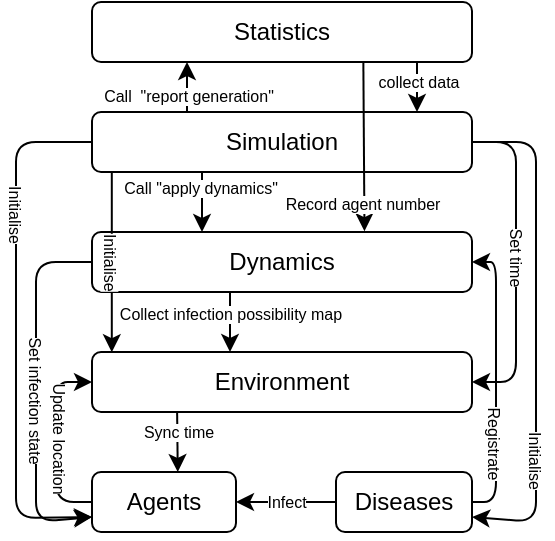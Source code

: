 <mxfile scale="8" border="0">
    <diagram id="FyCsB_sldOff4jIcLmJ8" name="Page-1">
        <mxGraphModel dx="358" dy="360" grid="1" gridSize="10" guides="1" tooltips="1" connect="1" arrows="1" fold="1" page="0" pageScale="1" pageWidth="827" pageHeight="1169" background="none" math="0" shadow="0">
            <root>
                <mxCell id="0"/>
                <mxCell id="1" parent="0"/>
                <mxCell id="13" style="edgeStyle=none;html=1;fontSize=8;entryX=0;entryY=0.5;entryDx=0;entryDy=0;fontFamily=Helvetica;" parent="1" source="2" target="6" edge="1">
                    <mxGeometry relative="1" as="geometry">
                        <mxPoint x="278" y="570" as="targetPoint"/>
                        <Array as="points">
                            <mxPoint x="310" y="570"/>
                            <mxPoint x="310" y="510"/>
                        </Array>
                    </mxGeometry>
                </mxCell>
                <mxCell id="14" value="Update location" style="edgeLabel;html=1;align=center;verticalAlign=middle;resizable=0;points=[];fontSize=8;rotation=90;" parent="13" vertex="1" connectable="0">
                    <mxGeometry x="-0.049" y="1" relative="1" as="geometry">
                        <mxPoint x="3" y="-5" as="offset"/>
                    </mxGeometry>
                </mxCell>
                <mxCell id="2" value="Agents&lt;br&gt;" style="rounded=1;whiteSpace=wrap;html=1;fontFamily=Helvetica;" parent="1" vertex="1">
                    <mxGeometry x="328" y="555" width="72" height="30" as="geometry"/>
                </mxCell>
                <mxCell id="21" value="Infect" style="edgeStyle=none;html=1;exitX=0;exitY=0.5;exitDx=0;exitDy=0;entryX=1;entryY=0.5;entryDx=0;entryDy=0;fontSize=8;fontFamily=Helvetica;" parent="1" source="4" target="2" edge="1">
                    <mxGeometry relative="1" as="geometry"/>
                </mxCell>
                <mxCell id="23" style="edgeStyle=none;html=1;fontSize=8;entryX=1;entryY=0.5;entryDx=0;entryDy=0;fontFamily=Helvetica;" parent="1" source="4" target="7" edge="1">
                    <mxGeometry relative="1" as="geometry">
                        <mxPoint x="570" y="570" as="targetPoint"/>
                        <Array as="points">
                            <mxPoint x="530" y="570"/>
                            <mxPoint x="530" y="450"/>
                        </Array>
                    </mxGeometry>
                </mxCell>
                <mxCell id="24" value="Registrate" style="edgeLabel;html=1;align=center;verticalAlign=middle;resizable=0;points=[];fontSize=8;rotation=90;" parent="23" vertex="1" connectable="0">
                    <mxGeometry x="-0.374" y="1" relative="1" as="geometry">
                        <mxPoint y="3" as="offset"/>
                    </mxGeometry>
                </mxCell>
                <mxCell id="4" value="Diseases" style="rounded=1;whiteSpace=wrap;html=1;fontFamily=Helvetica;" parent="1" vertex="1">
                    <mxGeometry x="450" y="555" width="68" height="30" as="geometry"/>
                </mxCell>
                <mxCell id="12" value="Sync time" style="edgeStyle=none;html=1;exitX=0.224;exitY=0.991;exitDx=0;exitDy=0;entryX=0.536;entryY=0;entryDx=0;entryDy=0;entryPerimeter=0;fontSize=8;exitPerimeter=0;fontFamily=Helvetica;" parent="1" edge="1">
                    <mxGeometry x="-0.309" relative="1" as="geometry">
                        <mxPoint x="370.56" y="524.73" as="sourcePoint"/>
                        <mxPoint x="370.88" y="555" as="targetPoint"/>
                        <mxPoint as="offset"/>
                    </mxGeometry>
                </mxCell>
                <mxCell id="6" value="Environment" style="rounded=1;whiteSpace=wrap;html=1;fontFamily=Helvetica;" parent="1" vertex="1">
                    <mxGeometry x="328" y="495" width="190" height="30" as="geometry"/>
                </mxCell>
                <mxCell id="15" style="edgeStyle=none;html=1;fontSize=8;entryX=0;entryY=0.75;entryDx=0;entryDy=0;fontFamily=Helvetica;" parent="1" source="7" target="2" edge="1">
                    <mxGeometry relative="1" as="geometry">
                        <mxPoint x="248" y="465" as="targetPoint"/>
                        <Array as="points">
                            <mxPoint x="300" y="450"/>
                            <mxPoint x="300" y="580"/>
                        </Array>
                    </mxGeometry>
                </mxCell>
                <mxCell id="16" value="Set infection state" style="edgeLabel;html=1;align=center;verticalAlign=middle;resizable=0;points=[];fontSize=8;rotation=90;" parent="15" vertex="1" connectable="0">
                    <mxGeometry x="-0.198" relative="1" as="geometry">
                        <mxPoint y="22" as="offset"/>
                    </mxGeometry>
                </mxCell>
                <mxCell id="18" style="edgeStyle=none;html=1;entryX=0.5;entryY=0;entryDx=0;entryDy=0;fontSize=8;fontFamily=Helvetica;" parent="1" edge="1">
                    <mxGeometry relative="1" as="geometry">
                        <mxPoint x="397" y="465" as="sourcePoint"/>
                        <mxPoint x="397" y="495" as="targetPoint"/>
                    </mxGeometry>
                </mxCell>
                <mxCell id="19" value="Collect infection possibility map" style="edgeLabel;html=1;align=center;verticalAlign=middle;resizable=0;points=[];fontSize=8;" parent="18" vertex="1" connectable="0">
                    <mxGeometry x="-0.261" relative="1" as="geometry">
                        <mxPoint as="offset"/>
                    </mxGeometry>
                </mxCell>
                <mxCell id="7" value="Dynamics" style="rounded=1;whiteSpace=wrap;html=1;fontFamily=Helvetica;" parent="1" vertex="1">
                    <mxGeometry x="328" y="435" width="190" height="30" as="geometry"/>
                </mxCell>
                <mxCell id="25" style="edgeStyle=none;html=1;entryX=1;entryY=0.75;entryDx=0;entryDy=0;fontSize=8;fontFamily=Helvetica;" parent="1" source="8" target="4" edge="1">
                    <mxGeometry relative="1" as="geometry">
                        <Array as="points">
                            <mxPoint x="550" y="390"/>
                            <mxPoint x="550" y="580"/>
                        </Array>
                    </mxGeometry>
                </mxCell>
                <mxCell id="26" value="Initialise" style="edgeLabel;html=1;align=center;verticalAlign=middle;resizable=0;points=[];fontSize=8;rotation=90;" parent="25" vertex="1" connectable="0">
                    <mxGeometry x="0.443" y="-1" relative="1" as="geometry">
                        <mxPoint x="1" y="7" as="offset"/>
                    </mxGeometry>
                </mxCell>
                <mxCell id="10" style="edgeStyle=none;html=1;entryX=1;entryY=0.5;entryDx=0;entryDy=0;fontFamily=Helvetica;" parent="1" source="8" target="6" edge="1">
                    <mxGeometry relative="1" as="geometry">
                        <mxPoint x="568" y="430" as="targetPoint"/>
                        <Array as="points">
                            <mxPoint x="540" y="390"/>
                            <mxPoint x="540" y="510"/>
                        </Array>
                    </mxGeometry>
                </mxCell>
                <mxCell id="11" value="&lt;font style=&quot;font-size: 8px;&quot;&gt;Set time&lt;/font&gt;" style="edgeLabel;html=1;align=center;verticalAlign=middle;resizable=0;points=[];rotation=90;" parent="10" vertex="1" connectable="0">
                    <mxGeometry x="-0.132" y="-1" relative="1" as="geometry">
                        <mxPoint x="2" y="8" as="offset"/>
                    </mxGeometry>
                </mxCell>
                <mxCell id="27" style="edgeStyle=none;html=1;entryX=0;entryY=0.75;entryDx=0;entryDy=0;fontSize=8;fontFamily=Helvetica;" parent="1" source="8" target="2" edge="1">
                    <mxGeometry relative="1" as="geometry">
                        <Array as="points">
                            <mxPoint x="290" y="390"/>
                            <mxPoint x="290" y="578"/>
                        </Array>
                    </mxGeometry>
                </mxCell>
                <mxCell id="28" value="Initialise" style="edgeLabel;html=1;align=center;verticalAlign=middle;resizable=0;points=[];fontSize=8;rotation=90;" parent="27" vertex="1" connectable="0">
                    <mxGeometry x="-0.443" relative="1" as="geometry">
                        <mxPoint as="offset"/>
                    </mxGeometry>
                </mxCell>
                <mxCell id="29" style="edgeStyle=none;html=1;fontSize=8;fontFamily=Helvetica;" parent="1" edge="1">
                    <mxGeometry relative="1" as="geometry">
                        <mxPoint x="383" y="405" as="sourcePoint"/>
                        <mxPoint x="383" y="435" as="targetPoint"/>
                    </mxGeometry>
                </mxCell>
                <mxCell id="30" value="Call &quot;apply dynamics&quot;" style="edgeLabel;html=1;align=center;verticalAlign=middle;resizable=0;points=[];fontSize=8;" parent="29" vertex="1" connectable="0">
                    <mxGeometry x="-0.37" y="-1" relative="1" as="geometry">
                        <mxPoint y="-2" as="offset"/>
                    </mxGeometry>
                </mxCell>
                <mxCell id="31" style="edgeStyle=none;html=1;exitX=0.11;exitY=1.01;exitDx=0;exitDy=0;entryX=0.11;entryY=0.004;entryDx=0;entryDy=0;fontSize=8;exitPerimeter=0;entryPerimeter=0;fontFamily=Helvetica;" parent="1" edge="1">
                    <mxGeometry relative="1" as="geometry">
                        <mxPoint x="337.9" y="405.3" as="sourcePoint"/>
                        <mxPoint x="337.9" y="495.12" as="targetPoint"/>
                    </mxGeometry>
                </mxCell>
                <mxCell id="32" value="Initialise" style="edgeLabel;html=1;align=center;verticalAlign=middle;resizable=0;points=[];fontSize=8;rotation=90;" parent="31" vertex="1" connectable="0">
                    <mxGeometry x="-0.461" relative="1" as="geometry">
                        <mxPoint y="20" as="offset"/>
                    </mxGeometry>
                </mxCell>
                <mxCell id="37" style="edgeStyle=none;html=1;exitX=0.25;exitY=0;exitDx=0;exitDy=0;entryX=0.25;entryY=1;entryDx=0;entryDy=0;fontSize=8;fontFamily=Helvetica;" parent="1" source="8" target="33" edge="1">
                    <mxGeometry relative="1" as="geometry"/>
                </mxCell>
                <mxCell id="38" value="Call&amp;nbsp; &quot;report generation&quot;" style="edgeLabel;html=1;align=center;verticalAlign=middle;resizable=0;points=[];fontSize=8;" parent="37" vertex="1" connectable="0">
                    <mxGeometry x="-0.392" y="1" relative="1" as="geometry">
                        <mxPoint x="1" y="-1" as="offset"/>
                    </mxGeometry>
                </mxCell>
                <mxCell id="8" value="Simulation" style="rounded=1;whiteSpace=wrap;html=1;fontFamily=Helvetica;" parent="1" vertex="1">
                    <mxGeometry x="328" y="375" width="190" height="30" as="geometry"/>
                </mxCell>
                <mxCell id="36" value="collect data" style="edgeStyle=none;html=1;exitX=0.75;exitY=1;exitDx=0;exitDy=0;entryX=0.75;entryY=0;entryDx=0;entryDy=0;fontSize=8;fontFamily=Helvetica;" parent="1" edge="1">
                    <mxGeometry x="-0.021" relative="1" as="geometry">
                        <mxPoint x="490.5" y="346" as="sourcePoint"/>
                        <mxPoint x="490.5" y="375" as="targetPoint"/>
                        <mxPoint as="offset"/>
                    </mxGeometry>
                </mxCell>
                <mxCell id="33" value="Statistics" style="rounded=1;whiteSpace=wrap;html=1;fontFamily=Helvetica;" parent="1" vertex="1">
                    <mxGeometry x="328" y="320" width="190" height="30" as="geometry"/>
                </mxCell>
                <mxCell id="41" value="" style="endArrow=classic;html=1;fontSize=8;exitX=0.893;exitY=0.99;exitDx=0;exitDy=0;exitPerimeter=0;entryX=0.896;entryY=-0.013;entryDx=0;entryDy=0;entryPerimeter=0;fontFamily=Helvetica;" parent="1" edge="1">
                    <mxGeometry width="50" height="50" relative="1" as="geometry">
                        <mxPoint x="463.67" y="349.7" as="sourcePoint"/>
                        <mxPoint x="464.24" y="434.61" as="targetPoint"/>
                    </mxGeometry>
                </mxCell>
                <mxCell id="42" value="Record agent number" style="edgeLabel;html=1;align=center;verticalAlign=middle;resizable=0;points=[];fontSize=8;" parent="41" vertex="1" connectable="0">
                    <mxGeometry x="0.521" y="1" relative="1" as="geometry">
                        <mxPoint x="-2" y="7" as="offset"/>
                    </mxGeometry>
                </mxCell>
            </root>
        </mxGraphModel>
    </diagram>
</mxfile>